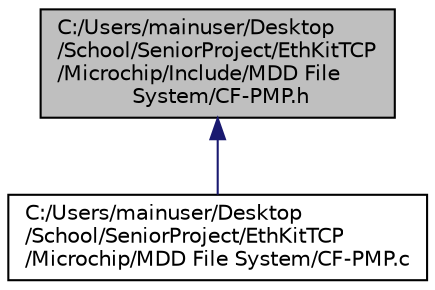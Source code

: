digraph "C:/Users/mainuser/Desktop/School/SeniorProject/EthKitTCP/Microchip/Include/MDD File System/CF-PMP.h"
{
  edge [fontname="Helvetica",fontsize="10",labelfontname="Helvetica",labelfontsize="10"];
  node [fontname="Helvetica",fontsize="10",shape=record];
  Node1 [label="C:/Users/mainuser/Desktop\l/School/SeniorProject/EthKitTCP\l/Microchip/Include/MDD File\l System/CF-PMP.h",height=0.2,width=0.4,color="black", fillcolor="grey75", style="filled", fontcolor="black"];
  Node1 -> Node2 [dir="back",color="midnightblue",fontsize="10",style="solid"];
  Node2 [label="C:/Users/mainuser/Desktop\l/School/SeniorProject/EthKitTCP\l/Microchip/MDD File System/CF-PMP.c",height=0.2,width=0.4,color="black", fillcolor="white", style="filled",URL="$_c_f-_p_m_p_8c.html"];
}
